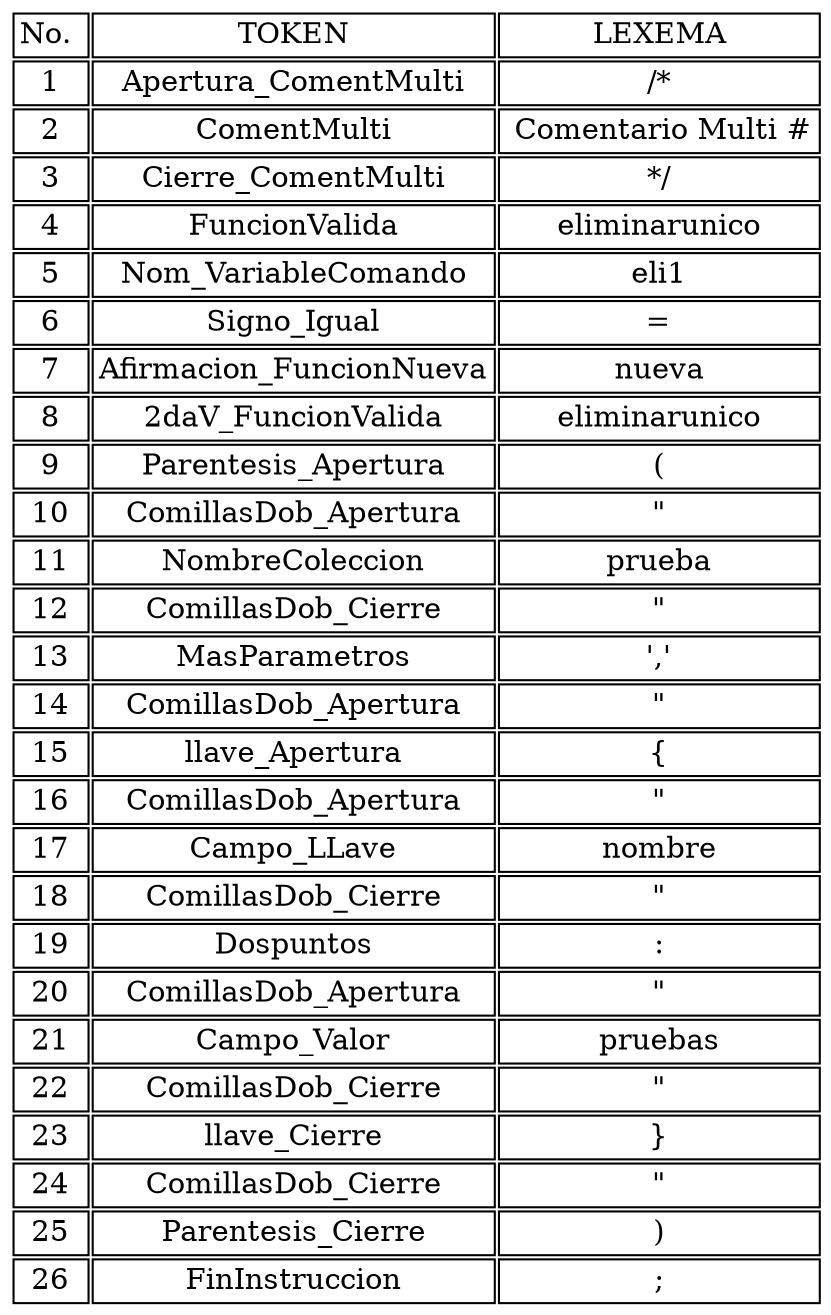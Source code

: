 digraph tokens { 
NodoTokens [shape=none, margin=0, label=<
<table border="0" cellborder= "1">
<tr>
<td>No. </td> <td>TOKEN</td> <td>LEXEMA</td>
</tr>
<tr>
<td>1</td> <td>Apertura_ComentMulti</td> <td>/*</td>
</tr>
<tr>
<td>2</td> <td>ComentMulti</td> <td> 
Comentario Multi #
</td>
</tr>
<tr>
<td>3</td> <td>Cierre_ComentMulti</td> <td>*/</td>
</tr>
<tr>
<td>4</td> <td>FuncionValida</td> <td>eliminarunico</td>
</tr>
<tr>
<td>5</td> <td>Nom_VariableComando</td> <td>eli1</td>
</tr>
<tr>
<td>6</td> <td>Signo_Igual</td> <td>=</td>
</tr>
<tr>
<td>7</td> <td>Afirmacion_FuncionNueva</td> <td>nueva</td>
</tr>
<tr>
<td>8</td> <td>2daV_FuncionValida</td> <td>eliminarunico</td>
</tr>
<tr>
<td>9</td> <td>Parentesis_Apertura</td> <td>(</td>
</tr>
<tr>
<td>10</td> <td>ComillasDob_Apertura</td> <td>"</td>
</tr>
<tr>
<td>11</td> <td>NombreColeccion</td> <td>prueba</td>
</tr>
<tr>
<td>12</td> <td>ComillasDob_Cierre</td> <td>"</td>
</tr>
<tr>
<td>13</td> <td>MasParametros</td> <td>','</td>
</tr>
<tr>
<td>14</td> <td>ComillasDob_Apertura</td> <td>"</td>
</tr>
<tr>
<td>15</td> <td>llave_Apertura</td> <td>{</td>
</tr>
<tr>
<td>16</td> <td>ComillasDob_Apertura</td> <td>"</td>
</tr>
<tr>
<td>17</td> <td>Campo_LLave</td> <td>nombre</td>
</tr>
<tr>
<td>18</td> <td>ComillasDob_Cierre</td> <td>"</td>
</tr>
<tr>
<td>19</td> <td>Dospuntos</td> <td>:</td>
</tr>
<tr>
<td>20</td> <td>ComillasDob_Apertura</td> <td>"</td>
</tr>
<tr>
<td>21</td> <td>Campo_Valor</td> <td>pruebas</td>
</tr>
<tr>
<td>22</td> <td>ComillasDob_Cierre</td> <td>"</td>
</tr>
<tr>
<td>23</td> <td>llave_Cierre</td> <td>}</td>
</tr>
<tr>
<td>24</td> <td>ComillasDob_Cierre</td> <td>"</td>
</tr>
<tr>
<td>25</td> <td>Parentesis_Cierre</td> <td>)</td>
</tr>
<tr>
<td>26</td> <td>FinInstruccion</td> <td>;</td>
</tr>
</table>>];
}
